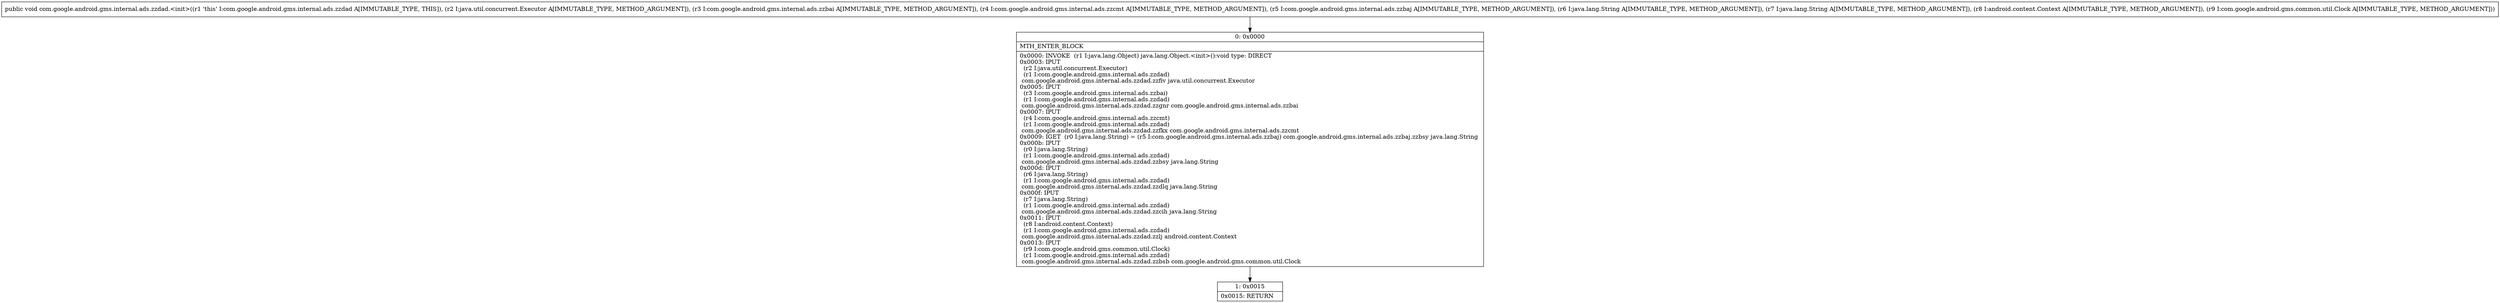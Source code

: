 digraph "CFG forcom.google.android.gms.internal.ads.zzdad.\<init\>(Ljava\/util\/concurrent\/Executor;Lcom\/google\/android\/gms\/internal\/ads\/zzbai;Lcom\/google\/android\/gms\/internal\/ads\/zzcmt;Lcom\/google\/android\/gms\/internal\/ads\/zzbaj;Ljava\/lang\/String;Ljava\/lang\/String;Landroid\/content\/Context;Lcom\/google\/android\/gms\/common\/util\/Clock;)V" {
Node_0 [shape=record,label="{0\:\ 0x0000|MTH_ENTER_BLOCK\l|0x0000: INVOKE  (r1 I:java.lang.Object) java.lang.Object.\<init\>():void type: DIRECT \l0x0003: IPUT  \l  (r2 I:java.util.concurrent.Executor)\l  (r1 I:com.google.android.gms.internal.ads.zzdad)\l com.google.android.gms.internal.ads.zzdad.zzfiv java.util.concurrent.Executor \l0x0005: IPUT  \l  (r3 I:com.google.android.gms.internal.ads.zzbai)\l  (r1 I:com.google.android.gms.internal.ads.zzdad)\l com.google.android.gms.internal.ads.zzdad.zzgnr com.google.android.gms.internal.ads.zzbai \l0x0007: IPUT  \l  (r4 I:com.google.android.gms.internal.ads.zzcmt)\l  (r1 I:com.google.android.gms.internal.ads.zzdad)\l com.google.android.gms.internal.ads.zzdad.zzfkx com.google.android.gms.internal.ads.zzcmt \l0x0009: IGET  (r0 I:java.lang.String) = (r5 I:com.google.android.gms.internal.ads.zzbaj) com.google.android.gms.internal.ads.zzbaj.zzbsy java.lang.String \l0x000b: IPUT  \l  (r0 I:java.lang.String)\l  (r1 I:com.google.android.gms.internal.ads.zzdad)\l com.google.android.gms.internal.ads.zzdad.zzbsy java.lang.String \l0x000d: IPUT  \l  (r6 I:java.lang.String)\l  (r1 I:com.google.android.gms.internal.ads.zzdad)\l com.google.android.gms.internal.ads.zzdad.zzdlq java.lang.String \l0x000f: IPUT  \l  (r7 I:java.lang.String)\l  (r1 I:com.google.android.gms.internal.ads.zzdad)\l com.google.android.gms.internal.ads.zzdad.zzcih java.lang.String \l0x0011: IPUT  \l  (r8 I:android.content.Context)\l  (r1 I:com.google.android.gms.internal.ads.zzdad)\l com.google.android.gms.internal.ads.zzdad.zzlj android.content.Context \l0x0013: IPUT  \l  (r9 I:com.google.android.gms.common.util.Clock)\l  (r1 I:com.google.android.gms.internal.ads.zzdad)\l com.google.android.gms.internal.ads.zzdad.zzbsb com.google.android.gms.common.util.Clock \l}"];
Node_1 [shape=record,label="{1\:\ 0x0015|0x0015: RETURN   \l}"];
MethodNode[shape=record,label="{public void com.google.android.gms.internal.ads.zzdad.\<init\>((r1 'this' I:com.google.android.gms.internal.ads.zzdad A[IMMUTABLE_TYPE, THIS]), (r2 I:java.util.concurrent.Executor A[IMMUTABLE_TYPE, METHOD_ARGUMENT]), (r3 I:com.google.android.gms.internal.ads.zzbai A[IMMUTABLE_TYPE, METHOD_ARGUMENT]), (r4 I:com.google.android.gms.internal.ads.zzcmt A[IMMUTABLE_TYPE, METHOD_ARGUMENT]), (r5 I:com.google.android.gms.internal.ads.zzbaj A[IMMUTABLE_TYPE, METHOD_ARGUMENT]), (r6 I:java.lang.String A[IMMUTABLE_TYPE, METHOD_ARGUMENT]), (r7 I:java.lang.String A[IMMUTABLE_TYPE, METHOD_ARGUMENT]), (r8 I:android.content.Context A[IMMUTABLE_TYPE, METHOD_ARGUMENT]), (r9 I:com.google.android.gms.common.util.Clock A[IMMUTABLE_TYPE, METHOD_ARGUMENT])) }"];
MethodNode -> Node_0;
Node_0 -> Node_1;
}

